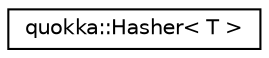digraph "Graphical Class Hierarchy"
{
 // LATEX_PDF_SIZE
  edge [fontname="Helvetica",fontsize="10",labelfontname="Helvetica",labelfontsize="10"];
  node [fontname="Helvetica",fontsize="10",shape=record];
  rankdir="LR";
  Node0 [label="quokka::Hasher\< T \>",height=0.2,width=0.4,color="black", fillcolor="white", style="filled",URL="$structquokka_1_1Hasher.html",tooltip=" "];
}
